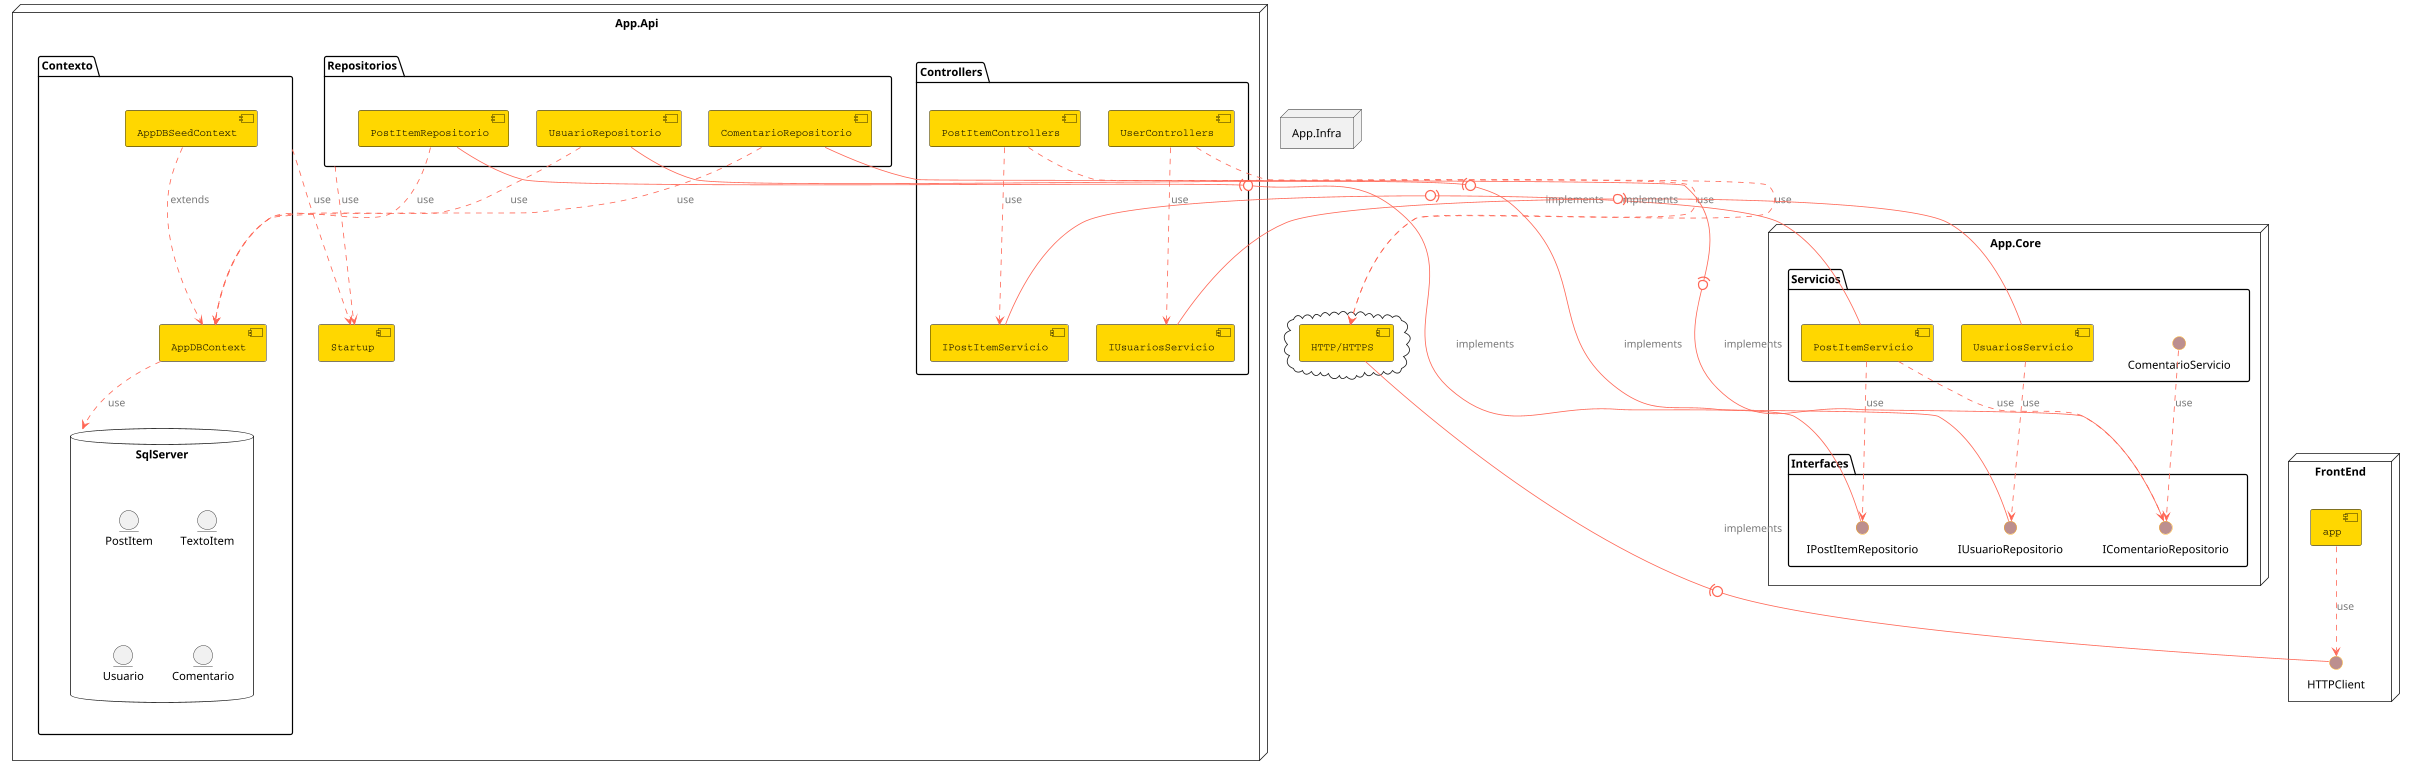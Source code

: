 @startuml

scale 0.8

skinparam interface {
  backgroundColor RosyBrown
  borderColor orange
}

skinparam component {
  FontSize 13
  BackgroundColor<<Apache>> Red
  BorderColor<<Apache>> #FF6655
  FontName Courier
  BorderColor black
  BackgroundColor gold
  ArrowFontName Impact
  ArrowColor #FF6655
  ArrowFontColor #777777
}

node "FrontEnd" {
  ' [app] ..> () HTTPClient : use
  [app] ..> () HTTPClient : use
}

cloud {
  [HTTP/HTTPS]  --(0- HTTPClient : implements
}

node "App.Api" {
  [Controllers]
  Contexto ..> [Startup] : use
  Repositorios ..> [Startup] : use
  package "Controllers"{
    [PostItemControllers] ..> [HTTP/HTTPS] : use
    [PostItemControllers] ..> [IPostItemServicio] : use
    [UserControllers] ..> [HTTP/HTTPS] : use
    [UserControllers] ..> [IUsuariosServicio] : use
    ' [IUsuariosServicio] ..> () [Startup] : use
    ' [IPostItemServicio] ..> () [Startup] : use
  }
}

node "App.Core" {
   package "Interfaces"{
    () IComentarioRepositorio
    () IPostItemRepositorio
    () IUsuarioRepositorio
  }
  package "Servicios"{
    ' [IComentarioServicio]
    [IPostItemServicio]
    [IUsuariosServicio]
    ' [ComentarioServicio] --(0- IComentarioServicio : implements
    [PostItemServicio] --(0- IPostItemServicio : implements
    [UsuariosServicio] --(0- IUsuariosServicio : implements

    ComentarioServicio ..> () IComentarioRepositorio : use
    PostItemServicio ..> () IPostItemRepositorio : use
    PostItemServicio ..> () IComentarioRepositorio : use
    UsuariosServicio ..> () IUsuarioRepositorio : use
  }
}

node "App.Infra" {
  package "Contexto"{
    [AppDBSeedContext] ..> [AppDBContext] : extends
    [AppDBContext] ..> () SqlServer : use
  }
  package "Repositorios"{
    [ComentarioRepositorio] --(0- IComentarioRepositorio : implements
    [PostItemRepositorio] --(0- IPostItemRepositorio : implements
    [UsuarioRepositorio] --(0- IUsuarioRepositorio  : implements

    [ComentarioRepositorio] ..> () AppDBContext : use
    [PostItemRepositorio] ..> () AppDBContext : use
    [UsuarioRepositorio] ..> () AppDBContext : use
  }
}

database "SqlServer" {
  entity PostItem
  entity TextoItem
  entity Usuario
  entity Comentario
}

@enduml